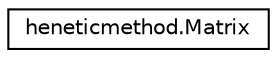 digraph "Graphical Class Hierarchy"
{
  edge [fontname="Helvetica",fontsize="10",labelfontname="Helvetica",labelfontsize="10"];
  node [fontname="Helvetica",fontsize="10",shape=record];
  rankdir="LR";
  Node1 [label="heneticmethod.Matrix",height=0.2,width=0.4,color="black", fillcolor="white", style="filled",URL="$classheneticmethod_1_1_matrix.html"];
}

